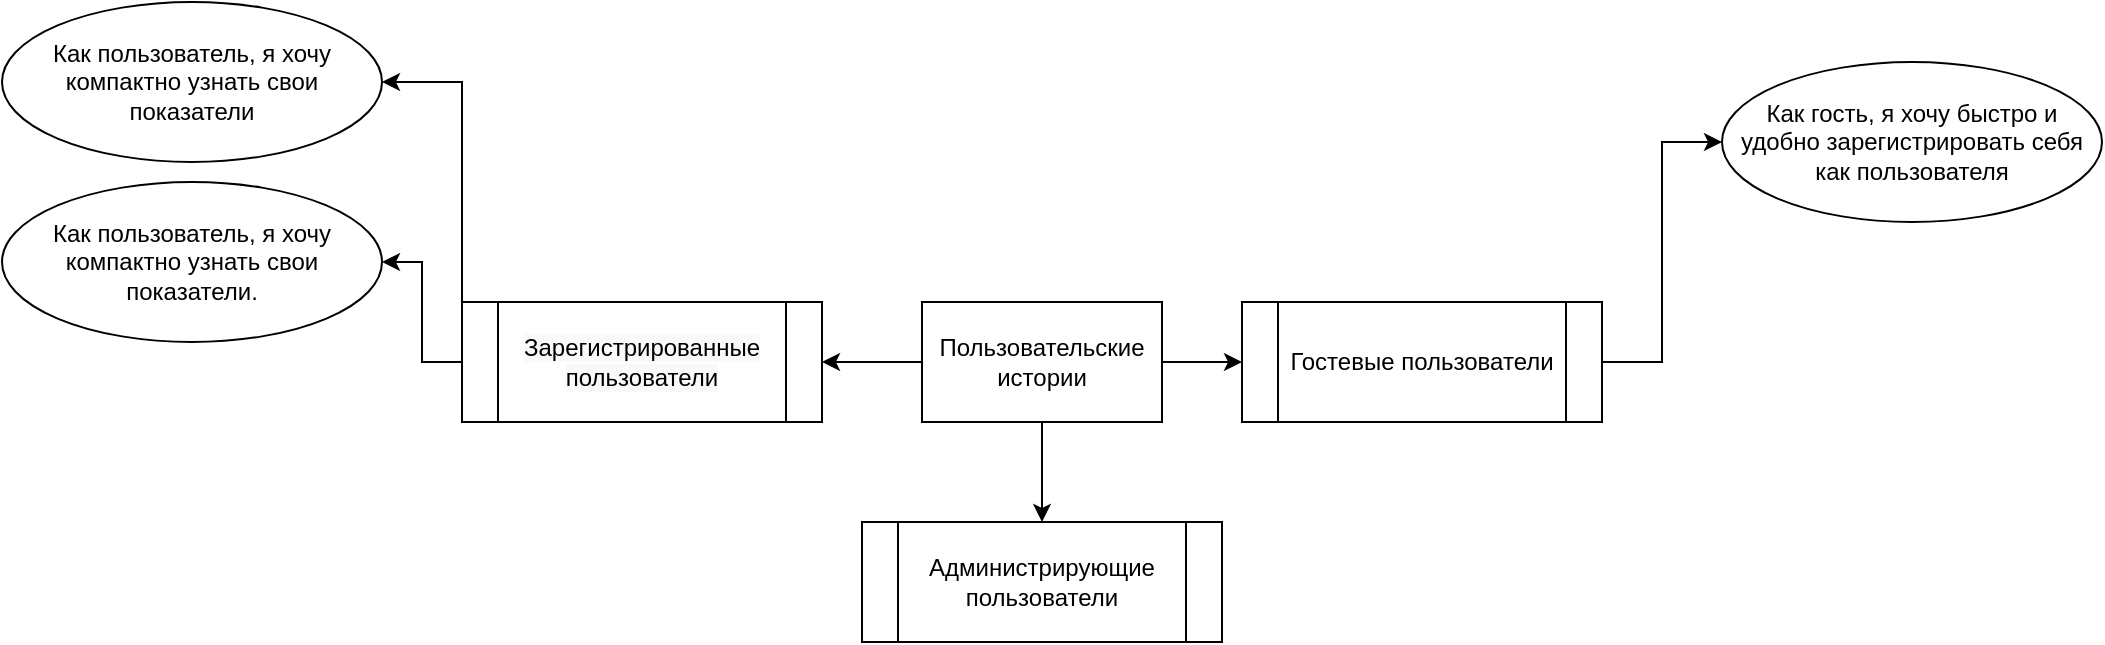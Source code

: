 <mxfile version="20.5.1" type="github">
  <diagram id="YI6sffbJaP0gd96skZTT" name="Page-1">
    <mxGraphModel dx="2235" dy="662" grid="1" gridSize="10" guides="1" tooltips="1" connect="1" arrows="1" fold="1" page="1" pageScale="1" pageWidth="850" pageHeight="1100" math="0" shadow="0">
      <root>
        <mxCell id="0" />
        <mxCell id="1" parent="0" />
        <mxCell id="Rrb-P_AXiegTYBv3a000-14" style="edgeStyle=orthogonalEdgeStyle;rounded=0;orthogonalLoop=1;jettySize=auto;html=1;exitX=0;exitY=0.5;exitDx=0;exitDy=0;entryX=1;entryY=0.5;entryDx=0;entryDy=0;" edge="1" parent="1" source="Rrb-P_AXiegTYBv3a000-1" target="Rrb-P_AXiegTYBv3a000-13">
          <mxGeometry relative="1" as="geometry" />
        </mxCell>
        <mxCell id="Rrb-P_AXiegTYBv3a000-21" style="edgeStyle=orthogonalEdgeStyle;rounded=0;orthogonalLoop=1;jettySize=auto;html=1;exitX=0.5;exitY=1;exitDx=0;exitDy=0;" edge="1" parent="1" source="Rrb-P_AXiegTYBv3a000-1" target="Rrb-P_AXiegTYBv3a000-20">
          <mxGeometry relative="1" as="geometry" />
        </mxCell>
        <mxCell id="Rrb-P_AXiegTYBv3a000-22" style="edgeStyle=orthogonalEdgeStyle;rounded=0;orthogonalLoop=1;jettySize=auto;html=1;exitX=1;exitY=0.5;exitDx=0;exitDy=0;" edge="1" parent="1" source="Rrb-P_AXiegTYBv3a000-1" target="Rrb-P_AXiegTYBv3a000-18">
          <mxGeometry relative="1" as="geometry" />
        </mxCell>
        <mxCell id="Rrb-P_AXiegTYBv3a000-1" value="Пользовательские истории" style="rounded=0;whiteSpace=wrap;html=1;" vertex="1" parent="1">
          <mxGeometry x="120" y="320" width="120" height="60" as="geometry" />
        </mxCell>
        <mxCell id="Rrb-P_AXiegTYBv3a000-2" value="Как пользователь, я хочу компактно узнать свои показатели" style="ellipse;whiteSpace=wrap;html=1;" vertex="1" parent="1">
          <mxGeometry x="-340" y="170" width="190" height="80" as="geometry" />
        </mxCell>
        <mxCell id="Rrb-P_AXiegTYBv3a000-4" value="Как пользователь, я хочу компактно узнать свои показатели." style="ellipse;whiteSpace=wrap;html=1;" vertex="1" parent="1">
          <mxGeometry x="-340" y="260" width="190" height="80" as="geometry" />
        </mxCell>
        <mxCell id="Rrb-P_AXiegTYBv3a000-5" value="Как гость, я хочу быстро и удобно зарегистрировать себя как пользователя" style="ellipse;whiteSpace=wrap;html=1;" vertex="1" parent="1">
          <mxGeometry x="520" y="200" width="190" height="80" as="geometry" />
        </mxCell>
        <mxCell id="Rrb-P_AXiegTYBv3a000-15" style="edgeStyle=orthogonalEdgeStyle;rounded=0;orthogonalLoop=1;jettySize=auto;html=1;exitX=0;exitY=0.5;exitDx=0;exitDy=0;" edge="1" parent="1" source="Rrb-P_AXiegTYBv3a000-13" target="Rrb-P_AXiegTYBv3a000-2">
          <mxGeometry relative="1" as="geometry">
            <Array as="points">
              <mxPoint x="-110" y="210" />
            </Array>
          </mxGeometry>
        </mxCell>
        <mxCell id="Rrb-P_AXiegTYBv3a000-16" style="edgeStyle=orthogonalEdgeStyle;rounded=0;orthogonalLoop=1;jettySize=auto;html=1;exitX=0;exitY=0.5;exitDx=0;exitDy=0;entryX=1;entryY=0.5;entryDx=0;entryDy=0;" edge="1" parent="1" source="Rrb-P_AXiegTYBv3a000-13" target="Rrb-P_AXiegTYBv3a000-4">
          <mxGeometry relative="1" as="geometry" />
        </mxCell>
        <mxCell id="Rrb-P_AXiegTYBv3a000-13" value="&#xa;&lt;br style=&quot;color: rgb(0, 0, 0); font-family: Helvetica; font-size: 12px; font-style: normal; font-variant-ligatures: normal; font-variant-caps: normal; font-weight: 400; letter-spacing: normal; orphans: 2; text-align: center; text-indent: 0px; text-transform: none; widows: 2; word-spacing: 0px; -webkit-text-stroke-width: 0px; background-color: rgb(248, 249, 250); text-decoration-thickness: initial; text-decoration-style: initial; text-decoration-color: initial;&quot;&gt;&lt;span style=&quot;color: rgb(0, 0, 0); font-family: Helvetica; font-size: 12px; font-style: normal; font-variant-ligatures: normal; font-variant-caps: normal; font-weight: 400; letter-spacing: normal; orphans: 2; text-align: center; text-indent: 0px; text-transform: none; widows: 2; word-spacing: 0px; -webkit-text-stroke-width: 0px; text-decoration-thickness: initial; text-decoration-style: initial; text-decoration-color: initial; background-color: rgb(248, 249, 250); float: none; display: inline !important;&quot;&gt;Зарегистрированные&lt;br&gt;пользователи&lt;/span&gt;&#xa;&#xa;" style="shape=process;whiteSpace=wrap;html=1;backgroundOutline=1;" vertex="1" parent="1">
          <mxGeometry x="-110" y="320" width="180" height="60" as="geometry" />
        </mxCell>
        <mxCell id="Rrb-P_AXiegTYBv3a000-23" style="edgeStyle=orthogonalEdgeStyle;rounded=0;orthogonalLoop=1;jettySize=auto;html=1;exitX=1;exitY=0.5;exitDx=0;exitDy=0;entryX=0;entryY=0.5;entryDx=0;entryDy=0;" edge="1" parent="1" source="Rrb-P_AXiegTYBv3a000-18" target="Rrb-P_AXiegTYBv3a000-5">
          <mxGeometry relative="1" as="geometry" />
        </mxCell>
        <mxCell id="Rrb-P_AXiegTYBv3a000-18" value="Гостевые пользователи" style="shape=process;whiteSpace=wrap;html=1;backgroundOutline=1;" vertex="1" parent="1">
          <mxGeometry x="280" y="320" width="180" height="60" as="geometry" />
        </mxCell>
        <mxCell id="Rrb-P_AXiegTYBv3a000-20" value="Администрирующие пользователи" style="shape=process;whiteSpace=wrap;html=1;backgroundOutline=1;" vertex="1" parent="1">
          <mxGeometry x="90" y="430" width="180" height="60" as="geometry" />
        </mxCell>
      </root>
    </mxGraphModel>
  </diagram>
</mxfile>
